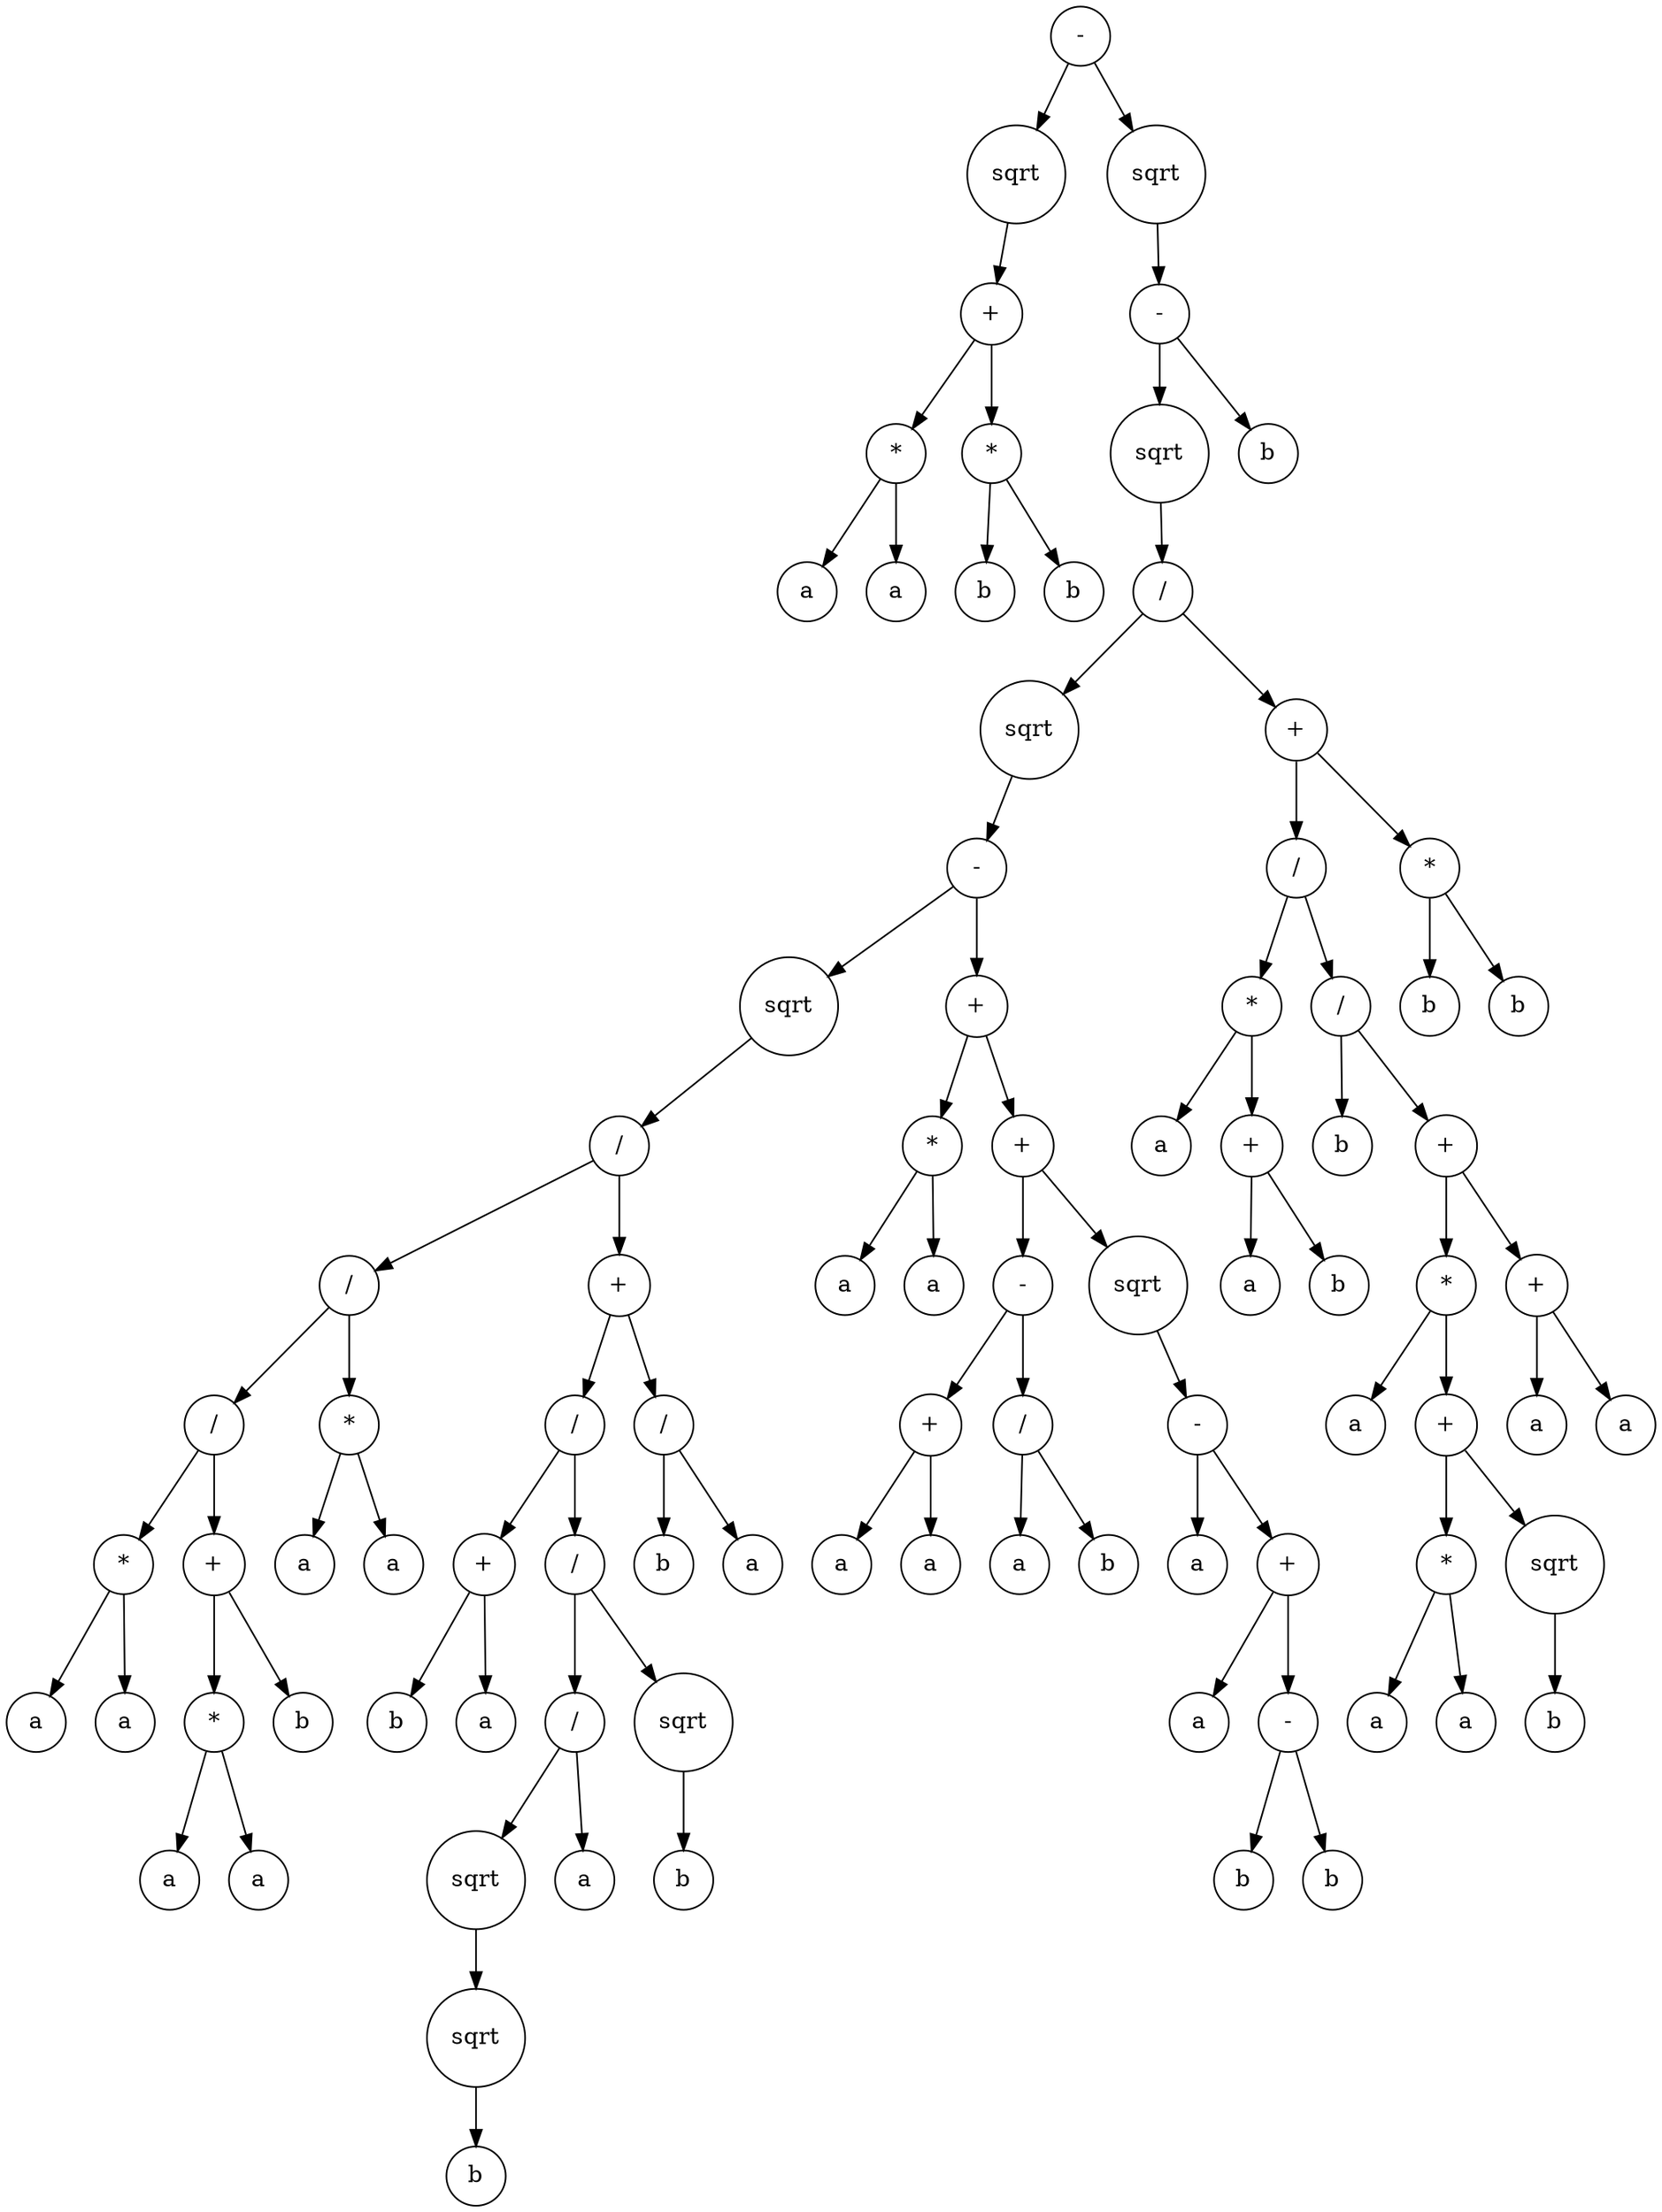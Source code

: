 digraph g {
graph [ordering=out];
node [shape=circle];
n[label = "-"];
n0[label = "sqrt"];
n00[label = "+"];
n000[label = "*"];
n0000[label = "a"];
n000 -> n0000;
n0001[label = "a"];
n000 -> n0001;
n00 -> n000;
n001[label = "*"];
n0010[label = "b"];
n001 -> n0010;
n0011[label = "b"];
n001 -> n0011;
n00 -> n001;
n0 -> n00;
n -> n0;
n1[label = "sqrt"];
n10[label = "-"];
n100[label = "sqrt"];
n1000[label = "/"];
n10000[label = "sqrt"];
n100000[label = "-"];
n1000000[label = "sqrt"];
n10000000[label = "/"];
n100000000[label = "/"];
n1000000000[label = "/"];
n10000000000[label = "*"];
n100000000000[label = "a"];
n10000000000 -> n100000000000;
n100000000001[label = "a"];
n10000000000 -> n100000000001;
n1000000000 -> n10000000000;
n10000000001[label = "+"];
n100000000010[label = "*"];
n1000000000100[label = "a"];
n100000000010 -> n1000000000100;
n1000000000101[label = "a"];
n100000000010 -> n1000000000101;
n10000000001 -> n100000000010;
n100000000011[label = "b"];
n10000000001 -> n100000000011;
n1000000000 -> n10000000001;
n100000000 -> n1000000000;
n1000000001[label = "*"];
n10000000010[label = "a"];
n1000000001 -> n10000000010;
n10000000011[label = "a"];
n1000000001 -> n10000000011;
n100000000 -> n1000000001;
n10000000 -> n100000000;
n100000001[label = "+"];
n1000000010[label = "/"];
n10000000100[label = "+"];
n100000001000[label = "b"];
n10000000100 -> n100000001000;
n100000001001[label = "a"];
n10000000100 -> n100000001001;
n1000000010 -> n10000000100;
n10000000101[label = "/"];
n100000001010[label = "/"];
n1000000010100[label = "sqrt"];
n10000000101000[label = "sqrt"];
n100000001010000[label = "b"];
n10000000101000 -> n100000001010000;
n1000000010100 -> n10000000101000;
n100000001010 -> n1000000010100;
n1000000010101[label = "a"];
n100000001010 -> n1000000010101;
n10000000101 -> n100000001010;
n100000001011[label = "sqrt"];
n1000000010110[label = "b"];
n100000001011 -> n1000000010110;
n10000000101 -> n100000001011;
n1000000010 -> n10000000101;
n100000001 -> n1000000010;
n1000000011[label = "/"];
n10000000110[label = "b"];
n1000000011 -> n10000000110;
n10000000111[label = "a"];
n1000000011 -> n10000000111;
n100000001 -> n1000000011;
n10000000 -> n100000001;
n1000000 -> n10000000;
n100000 -> n1000000;
n1000001[label = "+"];
n10000010[label = "*"];
n100000100[label = "a"];
n10000010 -> n100000100;
n100000101[label = "a"];
n10000010 -> n100000101;
n1000001 -> n10000010;
n10000011[label = "+"];
n100000110[label = "-"];
n1000001100[label = "+"];
n10000011000[label = "a"];
n1000001100 -> n10000011000;
n10000011001[label = "a"];
n1000001100 -> n10000011001;
n100000110 -> n1000001100;
n1000001101[label = "/"];
n10000011010[label = "a"];
n1000001101 -> n10000011010;
n10000011011[label = "b"];
n1000001101 -> n10000011011;
n100000110 -> n1000001101;
n10000011 -> n100000110;
n100000111[label = "sqrt"];
n1000001110[label = "-"];
n10000011100[label = "a"];
n1000001110 -> n10000011100;
n10000011101[label = "+"];
n100000111010[label = "a"];
n10000011101 -> n100000111010;
n100000111011[label = "-"];
n1000001110110[label = "b"];
n100000111011 -> n1000001110110;
n1000001110111[label = "b"];
n100000111011 -> n1000001110111;
n10000011101 -> n100000111011;
n1000001110 -> n10000011101;
n100000111 -> n1000001110;
n10000011 -> n100000111;
n1000001 -> n10000011;
n100000 -> n1000001;
n10000 -> n100000;
n1000 -> n10000;
n10001[label = "+"];
n100010[label = "/"];
n1000100[label = "*"];
n10001000[label = "a"];
n1000100 -> n10001000;
n10001001[label = "+"];
n100010010[label = "a"];
n10001001 -> n100010010;
n100010011[label = "b"];
n10001001 -> n100010011;
n1000100 -> n10001001;
n100010 -> n1000100;
n1000101[label = "/"];
n10001010[label = "b"];
n1000101 -> n10001010;
n10001011[label = "+"];
n100010110[label = "*"];
n1000101100[label = "a"];
n100010110 -> n1000101100;
n1000101101[label = "+"];
n10001011010[label = "*"];
n100010110100[label = "a"];
n10001011010 -> n100010110100;
n100010110101[label = "a"];
n10001011010 -> n100010110101;
n1000101101 -> n10001011010;
n10001011011[label = "sqrt"];
n100010110110[label = "b"];
n10001011011 -> n100010110110;
n1000101101 -> n10001011011;
n100010110 -> n1000101101;
n10001011 -> n100010110;
n100010111[label = "+"];
n1000101110[label = "a"];
n100010111 -> n1000101110;
n1000101111[label = "a"];
n100010111 -> n1000101111;
n10001011 -> n100010111;
n1000101 -> n10001011;
n100010 -> n1000101;
n10001 -> n100010;
n100011[label = "*"];
n1000110[label = "b"];
n100011 -> n1000110;
n1000111[label = "b"];
n100011 -> n1000111;
n10001 -> n100011;
n1000 -> n10001;
n100 -> n1000;
n10 -> n100;
n101[label = "b"];
n10 -> n101;
n1 -> n10;
n -> n1;
}
